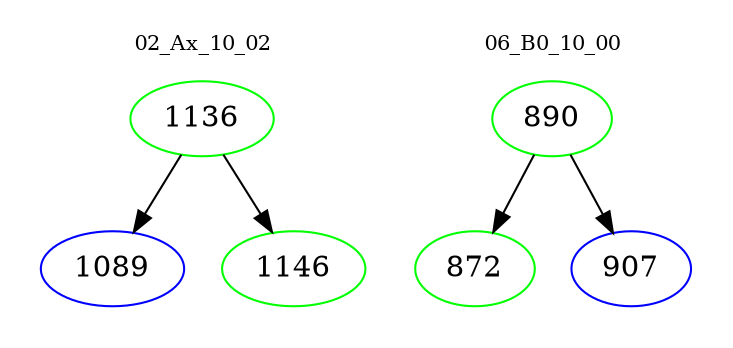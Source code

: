 digraph{
subgraph cluster_0 {
color = white
label = "02_Ax_10_02";
fontsize=10;
T0_1136 [label="1136", color="green"]
T0_1136 -> T0_1089 [color="black"]
T0_1089 [label="1089", color="blue"]
T0_1136 -> T0_1146 [color="black"]
T0_1146 [label="1146", color="green"]
}
subgraph cluster_1 {
color = white
label = "06_B0_10_00";
fontsize=10;
T1_890 [label="890", color="green"]
T1_890 -> T1_872 [color="black"]
T1_872 [label="872", color="green"]
T1_890 -> T1_907 [color="black"]
T1_907 [label="907", color="blue"]
}
}
